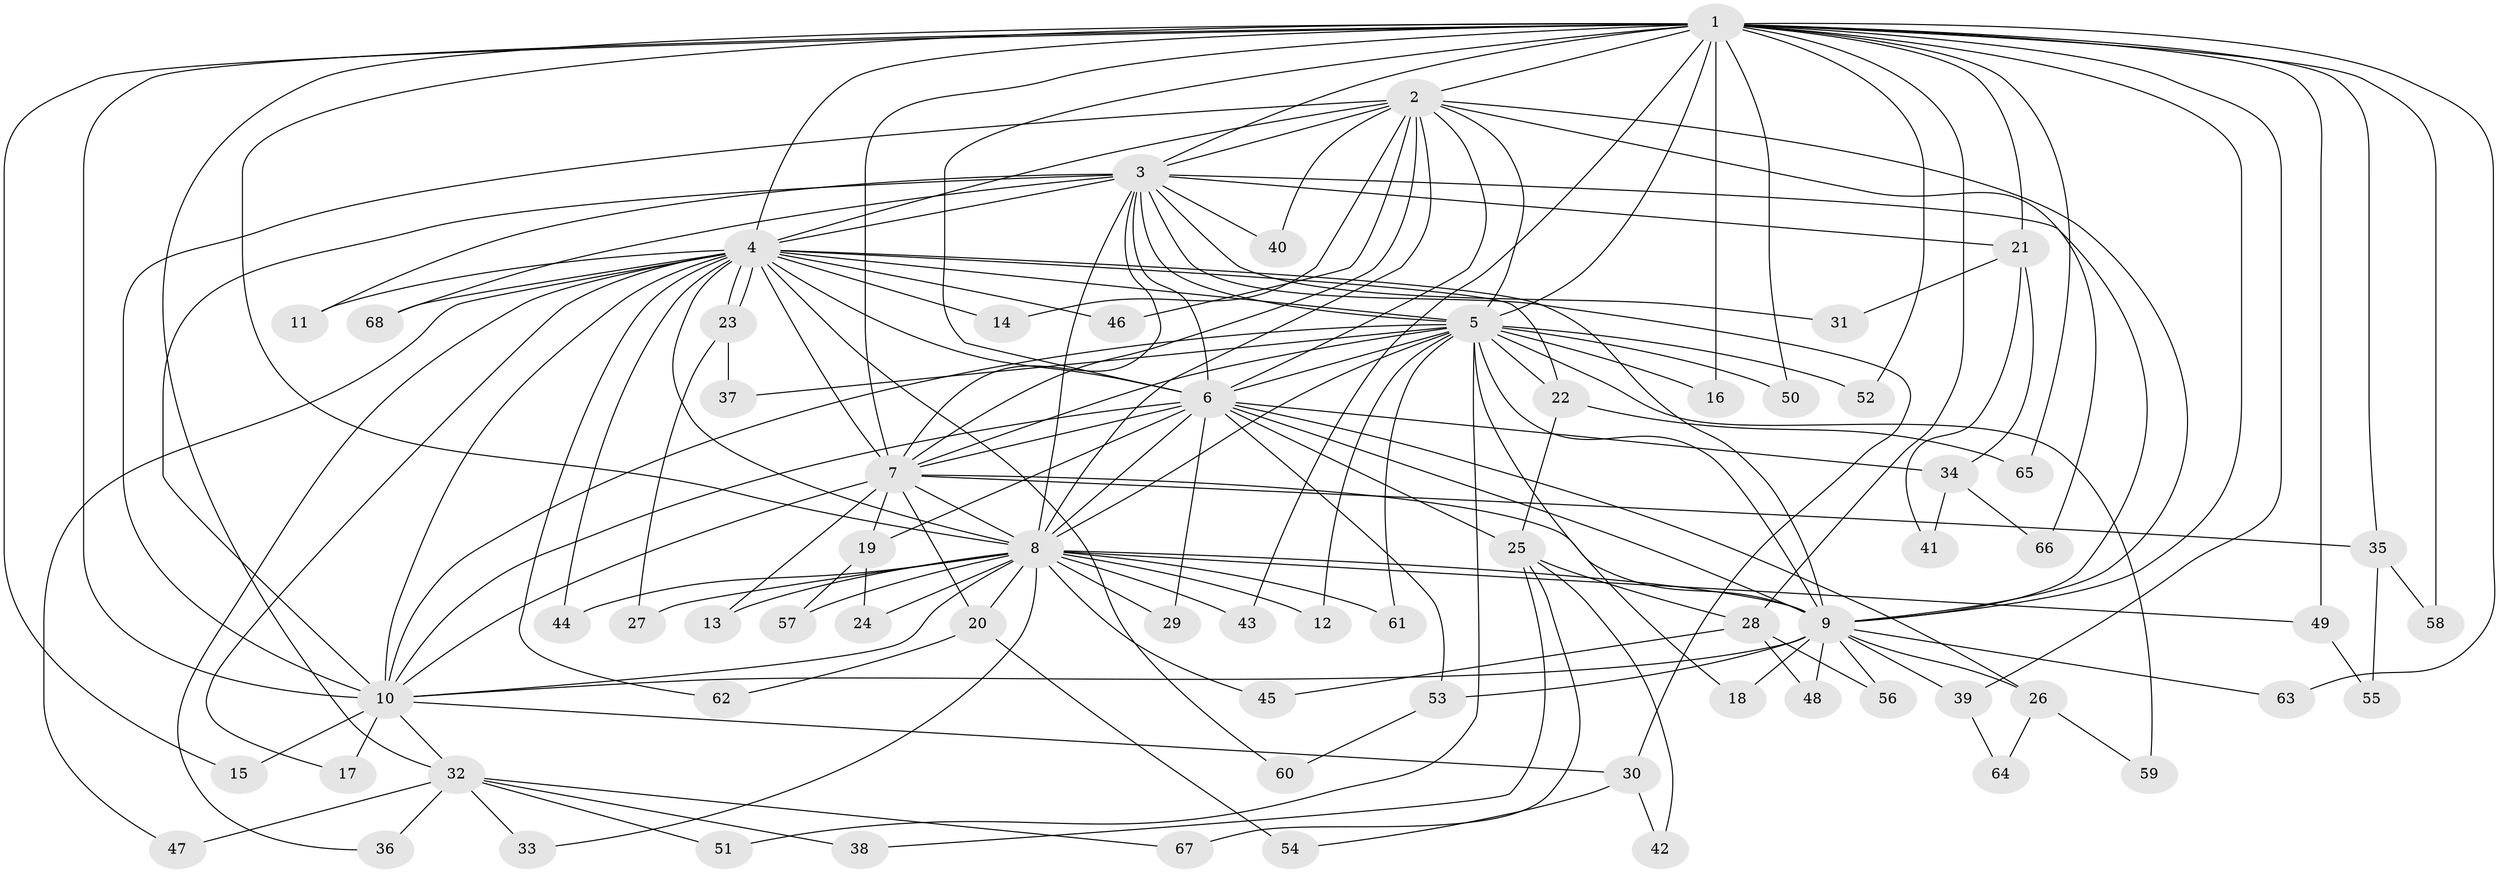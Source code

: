 // Generated by graph-tools (version 1.1) at 2025/49/03/09/25 03:49:36]
// undirected, 68 vertices, 161 edges
graph export_dot {
graph [start="1"]
  node [color=gray90,style=filled];
  1;
  2;
  3;
  4;
  5;
  6;
  7;
  8;
  9;
  10;
  11;
  12;
  13;
  14;
  15;
  16;
  17;
  18;
  19;
  20;
  21;
  22;
  23;
  24;
  25;
  26;
  27;
  28;
  29;
  30;
  31;
  32;
  33;
  34;
  35;
  36;
  37;
  38;
  39;
  40;
  41;
  42;
  43;
  44;
  45;
  46;
  47;
  48;
  49;
  50;
  51;
  52;
  53;
  54;
  55;
  56;
  57;
  58;
  59;
  60;
  61;
  62;
  63;
  64;
  65;
  66;
  67;
  68;
  1 -- 2;
  1 -- 3;
  1 -- 4;
  1 -- 5;
  1 -- 6;
  1 -- 7;
  1 -- 8;
  1 -- 9;
  1 -- 10;
  1 -- 15;
  1 -- 16;
  1 -- 21;
  1 -- 28;
  1 -- 32;
  1 -- 35;
  1 -- 39;
  1 -- 43;
  1 -- 49;
  1 -- 50;
  1 -- 52;
  1 -- 58;
  1 -- 63;
  1 -- 65;
  2 -- 3;
  2 -- 4;
  2 -- 5;
  2 -- 6;
  2 -- 7;
  2 -- 8;
  2 -- 9;
  2 -- 10;
  2 -- 14;
  2 -- 40;
  2 -- 46;
  2 -- 66;
  3 -- 4;
  3 -- 5;
  3 -- 6;
  3 -- 7;
  3 -- 8;
  3 -- 9;
  3 -- 10;
  3 -- 11;
  3 -- 21;
  3 -- 30;
  3 -- 31;
  3 -- 40;
  3 -- 68;
  4 -- 5;
  4 -- 6;
  4 -- 7;
  4 -- 8;
  4 -- 9;
  4 -- 10;
  4 -- 11;
  4 -- 14;
  4 -- 17;
  4 -- 22;
  4 -- 23;
  4 -- 23;
  4 -- 36;
  4 -- 44;
  4 -- 46;
  4 -- 47;
  4 -- 60;
  4 -- 62;
  4 -- 68;
  5 -- 6;
  5 -- 7;
  5 -- 8;
  5 -- 9;
  5 -- 10;
  5 -- 12;
  5 -- 16;
  5 -- 18;
  5 -- 22;
  5 -- 37;
  5 -- 50;
  5 -- 51;
  5 -- 52;
  5 -- 59;
  5 -- 61;
  6 -- 7;
  6 -- 8;
  6 -- 9;
  6 -- 10;
  6 -- 19;
  6 -- 25;
  6 -- 26;
  6 -- 29;
  6 -- 34;
  6 -- 53;
  7 -- 8;
  7 -- 9;
  7 -- 10;
  7 -- 13;
  7 -- 19;
  7 -- 20;
  7 -- 35;
  8 -- 9;
  8 -- 10;
  8 -- 12;
  8 -- 13;
  8 -- 20;
  8 -- 24;
  8 -- 27;
  8 -- 29;
  8 -- 33;
  8 -- 43;
  8 -- 44;
  8 -- 45;
  8 -- 49;
  8 -- 57;
  8 -- 61;
  9 -- 10;
  9 -- 18;
  9 -- 26;
  9 -- 39;
  9 -- 48;
  9 -- 53;
  9 -- 56;
  9 -- 63;
  10 -- 15;
  10 -- 17;
  10 -- 30;
  10 -- 32;
  19 -- 24;
  19 -- 57;
  20 -- 54;
  20 -- 62;
  21 -- 31;
  21 -- 34;
  21 -- 41;
  22 -- 25;
  22 -- 65;
  23 -- 27;
  23 -- 37;
  25 -- 28;
  25 -- 38;
  25 -- 42;
  25 -- 67;
  26 -- 59;
  26 -- 64;
  28 -- 45;
  28 -- 48;
  28 -- 56;
  30 -- 42;
  30 -- 54;
  32 -- 33;
  32 -- 36;
  32 -- 38;
  32 -- 47;
  32 -- 51;
  32 -- 67;
  34 -- 41;
  34 -- 66;
  35 -- 55;
  35 -- 58;
  39 -- 64;
  49 -- 55;
  53 -- 60;
}

